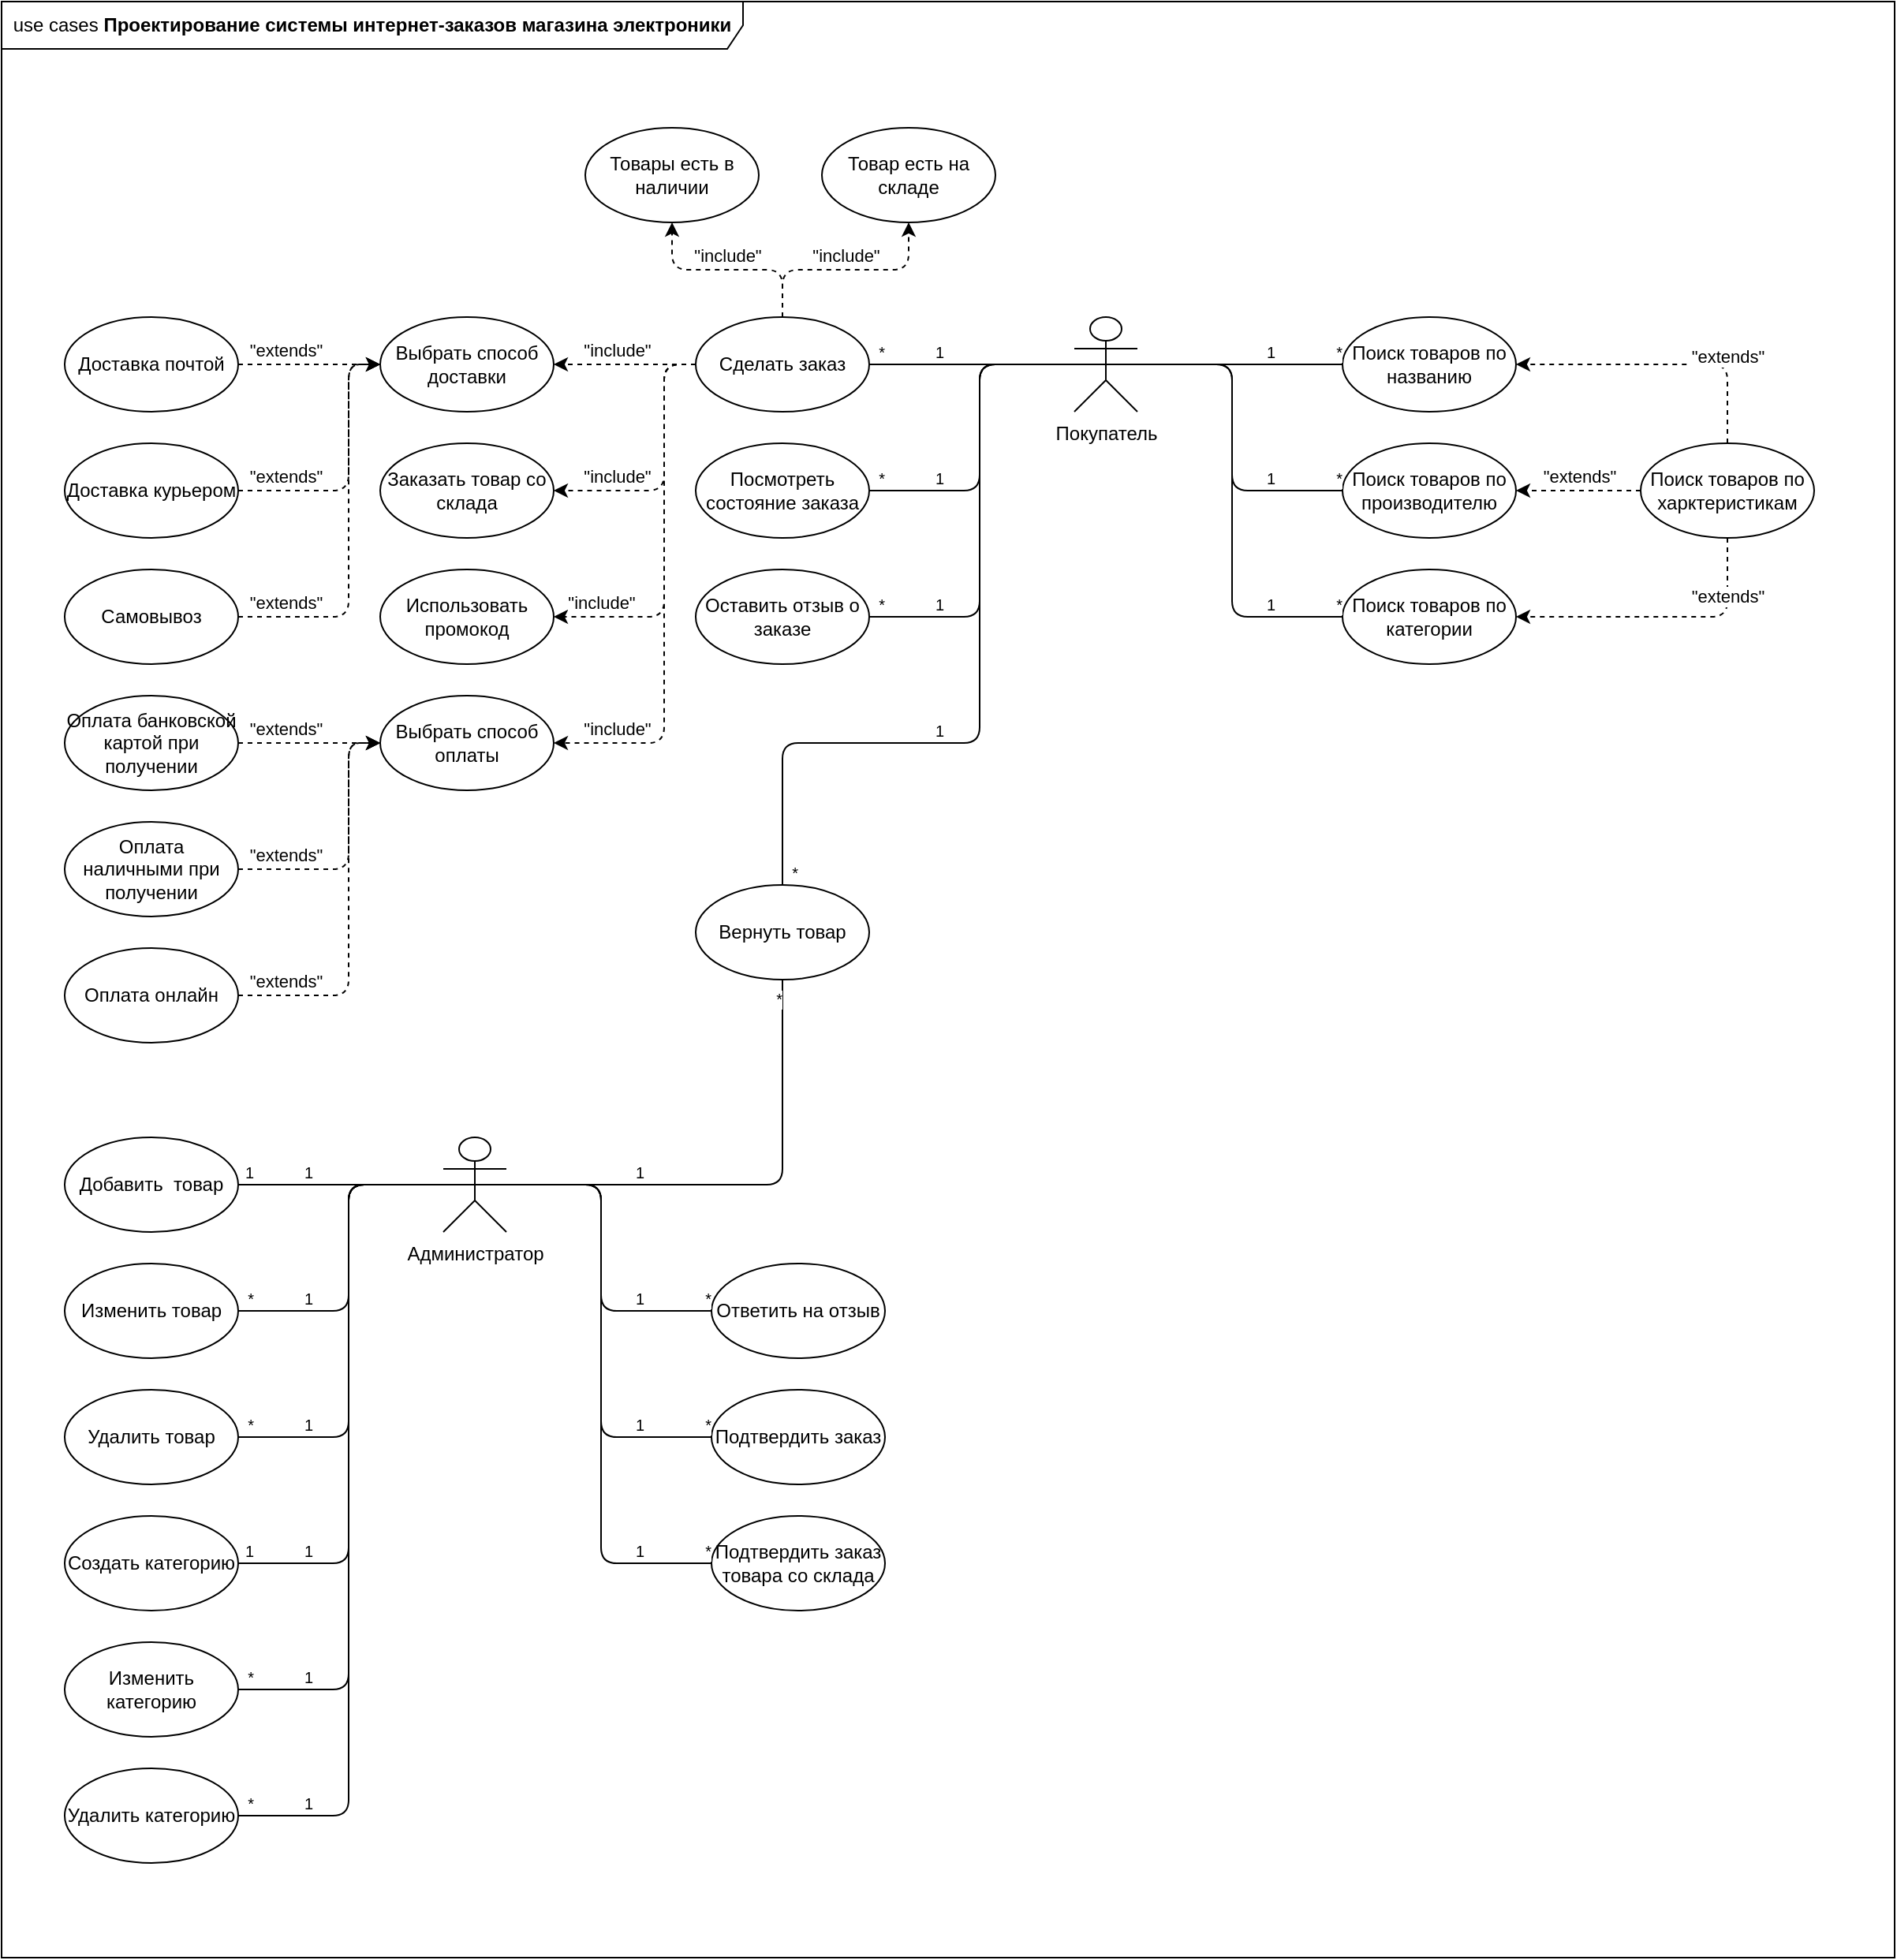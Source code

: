 <mxfile version="12.9.11" type="github">
  <diagram id="y7Y5LSELg2NZ22rHmxrC" name="Page-1">
    <mxGraphModel dx="782" dy="722" grid="1" gridSize="10" guides="1" tooltips="1" connect="1" arrows="1" fold="1" page="1" pageScale="1" pageWidth="850" pageHeight="1100" math="0" shadow="0">
      <root>
        <mxCell id="0" />
        <mxCell id="1" parent="0" />
        <mxCell id="RdjZfKGLbrOmODSjrDLa-1" value="use cases &lt;b&gt;Проектирование системы интернет-заказов магазина электроники&lt;/b&gt;" style="shape=umlFrame;whiteSpace=wrap;html=1;width=470;height=30;" parent="1" vertex="1">
          <mxGeometry x="40" y="40" width="1200" height="1240" as="geometry" />
        </mxCell>
        <mxCell id="RdjZfKGLbrOmODSjrDLa-5" value="Покупатель" style="shape=umlActor;verticalLabelPosition=bottom;labelBackgroundColor=#ffffff;verticalAlign=top;html=1;" parent="1" vertex="1">
          <mxGeometry x="720" y="240" width="40" height="60" as="geometry" />
        </mxCell>
        <mxCell id="RdjZfKGLbrOmODSjrDLa-66" value="&quot;include&quot;" style="edgeStyle=orthogonalEdgeStyle;rounded=1;orthogonalLoop=1;jettySize=auto;html=1;align=center;verticalAlign=bottom;dashed=1;" parent="1" source="RdjZfKGLbrOmODSjrDLa-8" target="RdjZfKGLbrOmODSjrDLa-65" edge="1">
          <mxGeometry x="0.529" relative="1" as="geometry">
            <Array as="points">
              <mxPoint x="460" y="270" />
              <mxPoint x="460" y="350" />
            </Array>
            <mxPoint as="offset" />
          </mxGeometry>
        </mxCell>
        <mxCell id="RdjZfKGLbrOmODSjrDLa-223" value="&quot;include&quot;" style="edgeStyle=orthogonalEdgeStyle;rounded=1;orthogonalLoop=1;jettySize=auto;html=1;align=center;verticalAlign=bottom;dashed=1;endArrow=classic;endFill=1;" parent="1" source="RdjZfKGLbrOmODSjrDLa-8" target="RdjZfKGLbrOmODSjrDLa-222" edge="1">
          <mxGeometry relative="1" as="geometry" />
        </mxCell>
        <mxCell id="RdjZfKGLbrOmODSjrDLa-226" value="&quot;include&quot;" style="edgeStyle=orthogonalEdgeStyle;rounded=1;orthogonalLoop=1;jettySize=auto;html=1;exitX=0.5;exitY=0;exitDx=0;exitDy=0;entryX=0.5;entryY=1;entryDx=0;entryDy=0;align=center;verticalAlign=bottom;dashed=1;endArrow=classic;endFill=1;" parent="1" source="RdjZfKGLbrOmODSjrDLa-8" target="RdjZfKGLbrOmODSjrDLa-225" edge="1">
          <mxGeometry relative="1" as="geometry" />
        </mxCell>
        <mxCell id="RdjZfKGLbrOmODSjrDLa-8" value="Сделать заказ" style="ellipse;whiteSpace=wrap;html=1;fontFamily=Helvetica;fontSize=12;fontColor=#000000;align=center;strokeColor=#000000;fillColor=#ffffff;" parent="1" vertex="1">
          <mxGeometry x="480" y="240" width="110" height="60" as="geometry" />
        </mxCell>
        <mxCell id="RdjZfKGLbrOmODSjrDLa-225" value="Товар есть на складе" style="ellipse;whiteSpace=wrap;html=1;fontFamily=Helvetica;fontSize=12;fontColor=#000000;align=center;strokeColor=#000000;fillColor=#ffffff;" parent="1" vertex="1">
          <mxGeometry x="560" y="120" width="110" height="60" as="geometry" />
        </mxCell>
        <mxCell id="RdjZfKGLbrOmODSjrDLa-222" value="Товары есть в наличии" style="ellipse;whiteSpace=wrap;html=1;fontFamily=Helvetica;fontSize=12;fontColor=#000000;align=center;strokeColor=#000000;fillColor=#ffffff;" parent="1" vertex="1">
          <mxGeometry x="410" y="120" width="110" height="60" as="geometry" />
        </mxCell>
        <mxCell id="RdjZfKGLbrOmODSjrDLa-65" value="Заказать товар со склада" style="ellipse;whiteSpace=wrap;html=1;fontFamily=Helvetica;fontSize=12;fontColor=#000000;align=center;strokeColor=#000000;fillColor=#ffffff;" parent="1" vertex="1">
          <mxGeometry x="280" y="320" width="110" height="60" as="geometry" />
        </mxCell>
        <mxCell id="RdjZfKGLbrOmODSjrDLa-24" value="" style="endArrow=none;html=1;edgeStyle=orthogonalEdgeStyle;align=right;exitX=0.5;exitY=0.5;exitDx=0;exitDy=0;exitPerimeter=0;entryX=1;entryY=0.5;entryDx=0;entryDy=0;" parent="1" source="RdjZfKGLbrOmODSjrDLa-5" target="RdjZfKGLbrOmODSjrDLa-8" edge="1">
          <mxGeometry relative="1" as="geometry">
            <mxPoint x="580" y="310" as="sourcePoint" />
            <mxPoint x="590" y="274" as="targetPoint" />
          </mxGeometry>
        </mxCell>
        <mxCell id="RdjZfKGLbrOmODSjrDLa-25" value="1" style="resizable=0;html=1;align=left;verticalAlign=bottom;labelBackgroundColor=#ffffff;fontSize=10;" parent="RdjZfKGLbrOmODSjrDLa-24" connectable="0" vertex="1">
          <mxGeometry x="-1" relative="1" as="geometry">
            <mxPoint x="-110" as="offset" />
          </mxGeometry>
        </mxCell>
        <mxCell id="RdjZfKGLbrOmODSjrDLa-26" value="*" style="resizable=0;html=1;align=right;verticalAlign=bottom;labelBackgroundColor=#ffffff;fontSize=10;" parent="RdjZfKGLbrOmODSjrDLa-24" connectable="0" vertex="1">
          <mxGeometry x="1" relative="1" as="geometry">
            <mxPoint x="10.14" as="offset" />
          </mxGeometry>
        </mxCell>
        <mxCell id="RdjZfKGLbrOmODSjrDLa-27" value="Посмотреть состояние заказа " style="ellipse;whiteSpace=wrap;html=1;fontFamily=Helvetica;fontSize=12;fontColor=#000000;align=center;strokeColor=#000000;fillColor=#ffffff;" parent="1" vertex="1">
          <mxGeometry x="480" y="320" width="110" height="60" as="geometry" />
        </mxCell>
        <mxCell id="RdjZfKGLbrOmODSjrDLa-28" value="" style="endArrow=none;html=1;edgeStyle=orthogonalEdgeStyle;align=right;entryX=1;entryY=0.5;entryDx=0;entryDy=0;exitX=0.5;exitY=0.5;exitDx=0;exitDy=0;exitPerimeter=0;" parent="1" source="RdjZfKGLbrOmODSjrDLa-5" target="RdjZfKGLbrOmODSjrDLa-27" edge="1">
          <mxGeometry relative="1" as="geometry">
            <mxPoint x="505" y="350" as="sourcePoint" />
            <mxPoint x="600" y="354" as="targetPoint" />
            <Array as="points">
              <mxPoint x="660" y="270" />
              <mxPoint x="660" y="350" />
            </Array>
          </mxGeometry>
        </mxCell>
        <mxCell id="RdjZfKGLbrOmODSjrDLa-29" value="1" style="resizable=0;html=1;align=left;verticalAlign=bottom;labelBackgroundColor=#ffffff;fontSize=10;" parent="RdjZfKGLbrOmODSjrDLa-28" connectable="0" vertex="1">
          <mxGeometry x="-1" relative="1" as="geometry">
            <mxPoint x="-110" y="80" as="offset" />
          </mxGeometry>
        </mxCell>
        <mxCell id="RdjZfKGLbrOmODSjrDLa-30" value="*" style="resizable=0;html=1;align=right;verticalAlign=bottom;labelBackgroundColor=#ffffff;fontSize=10;" parent="RdjZfKGLbrOmODSjrDLa-28" connectable="0" vertex="1">
          <mxGeometry x="1" relative="1" as="geometry">
            <mxPoint x="10.14" as="offset" />
          </mxGeometry>
        </mxCell>
        <mxCell id="RdjZfKGLbrOmODSjrDLa-33" value="Оставить отзыв о заказе" style="ellipse;whiteSpace=wrap;html=1;fontFamily=Helvetica;fontSize=12;fontColor=#000000;align=center;strokeColor=#000000;fillColor=#ffffff;" parent="1" vertex="1">
          <mxGeometry x="480" y="400" width="110" height="60" as="geometry" />
        </mxCell>
        <mxCell id="RdjZfKGLbrOmODSjrDLa-34" value="" style="endArrow=none;html=1;edgeStyle=orthogonalEdgeStyle;align=right;exitX=0.5;exitY=0.5;exitDx=0;exitDy=0;exitPerimeter=0;entryX=1;entryY=0.5;entryDx=0;entryDy=0;" parent="1" source="RdjZfKGLbrOmODSjrDLa-5" target="RdjZfKGLbrOmODSjrDLa-33" edge="1">
          <mxGeometry relative="1" as="geometry">
            <mxPoint x="495" y="350" as="sourcePoint" />
            <mxPoint x="610" y="450" as="targetPoint" />
            <Array as="points">
              <mxPoint x="660" y="270" />
              <mxPoint x="660" y="430" />
            </Array>
          </mxGeometry>
        </mxCell>
        <mxCell id="RdjZfKGLbrOmODSjrDLa-35" value="1" style="resizable=0;html=1;align=left;verticalAlign=bottom;labelBackgroundColor=#ffffff;fontSize=10;" parent="RdjZfKGLbrOmODSjrDLa-34" connectable="0" vertex="1">
          <mxGeometry x="-1" relative="1" as="geometry">
            <mxPoint x="-110" y="160" as="offset" />
          </mxGeometry>
        </mxCell>
        <mxCell id="RdjZfKGLbrOmODSjrDLa-36" value="*" style="resizable=0;html=1;align=right;verticalAlign=bottom;labelBackgroundColor=#ffffff;fontSize=10;" parent="RdjZfKGLbrOmODSjrDLa-34" connectable="0" vertex="1">
          <mxGeometry x="1" relative="1" as="geometry">
            <mxPoint x="10.14" as="offset" />
          </mxGeometry>
        </mxCell>
        <mxCell id="RdjZfKGLbrOmODSjrDLa-101" value="&quot;extends&quot;" style="rounded=1;orthogonalLoop=1;jettySize=auto;html=1;exitX=0.5;exitY=0;exitDx=0;exitDy=0;align=center;verticalAlign=bottom;edgeStyle=orthogonalEdgeStyle;entryX=1;entryY=0.5;entryDx=0;entryDy=0;dashed=1;" parent="1" source="RdjZfKGLbrOmODSjrDLa-99" target="RdjZfKGLbrOmODSjrDLa-37" edge="1">
          <mxGeometry x="-0.5" relative="1" as="geometry">
            <mxPoint as="offset" />
            <mxPoint x="1080" y="350" as="sourcePoint" />
          </mxGeometry>
        </mxCell>
        <mxCell id="RdjZfKGLbrOmODSjrDLa-37" value="Поиск товаров по названию" style="ellipse;whiteSpace=wrap;html=1;fontFamily=Helvetica;fontSize=12;fontColor=#000000;align=center;strokeColor=#000000;fillColor=#ffffff;" parent="1" vertex="1">
          <mxGeometry x="890" y="240" width="110" height="60" as="geometry" />
        </mxCell>
        <mxCell id="RdjZfKGLbrOmODSjrDLa-38" value="" style="endArrow=none;html=1;edgeStyle=orthogonalEdgeStyle;align=right;exitX=0.5;exitY=0.5;exitDx=0;exitDy=0;exitPerimeter=0;entryX=0;entryY=0.5;entryDx=0;entryDy=0;" parent="1" source="RdjZfKGLbrOmODSjrDLa-5" target="RdjZfKGLbrOmODSjrDLa-37" edge="1">
          <mxGeometry relative="1" as="geometry">
            <mxPoint x="1105" y="270" as="sourcePoint" />
            <mxPoint x="970" y="354" as="targetPoint" />
            <Array as="points">
              <mxPoint x="870" y="270" />
              <mxPoint x="870" y="270" />
            </Array>
          </mxGeometry>
        </mxCell>
        <mxCell id="RdjZfKGLbrOmODSjrDLa-39" value="1" style="resizable=0;html=1;align=left;verticalAlign=bottom;labelBackgroundColor=#ffffff;fontSize=10;" parent="RdjZfKGLbrOmODSjrDLa-38" connectable="0" vertex="1">
          <mxGeometry x="-1" relative="1" as="geometry">
            <mxPoint x="100" as="offset" />
          </mxGeometry>
        </mxCell>
        <mxCell id="RdjZfKGLbrOmODSjrDLa-40" value="*" style="resizable=0;html=1;align=right;verticalAlign=bottom;labelBackgroundColor=#ffffff;fontSize=10;" parent="RdjZfKGLbrOmODSjrDLa-38" connectable="0" vertex="1">
          <mxGeometry x="1" relative="1" as="geometry">
            <mxPoint as="offset" />
          </mxGeometry>
        </mxCell>
        <mxCell id="RdjZfKGLbrOmODSjrDLa-100" value="&quot;extends&quot;" style="rounded=1;orthogonalLoop=1;jettySize=auto;html=1;exitX=0;exitY=0.5;exitDx=0;exitDy=0;entryX=1;entryY=0.5;entryDx=0;entryDy=0;align=center;verticalAlign=bottom;edgeStyle=orthogonalEdgeStyle;dashed=1;" parent="1" source="RdjZfKGLbrOmODSjrDLa-99" target="RdjZfKGLbrOmODSjrDLa-46" edge="1">
          <mxGeometry relative="1" as="geometry" />
        </mxCell>
        <mxCell id="RdjZfKGLbrOmODSjrDLa-46" value="Поиск товаров по производителю" style="ellipse;whiteSpace=wrap;html=1;fontFamily=Helvetica;fontSize=12;fontColor=#000000;align=center;strokeColor=#000000;fillColor=#ffffff;" parent="1" vertex="1">
          <mxGeometry x="890" y="320" width="110" height="60" as="geometry" />
        </mxCell>
        <mxCell id="RdjZfKGLbrOmODSjrDLa-47" value="" style="endArrow=none;html=1;edgeStyle=orthogonalEdgeStyle;align=right;exitX=0.5;exitY=0.5;exitDx=0;exitDy=0;exitPerimeter=0;entryX=0;entryY=0.5;entryDx=0;entryDy=0;" parent="1" source="RdjZfKGLbrOmODSjrDLa-5" target="RdjZfKGLbrOmODSjrDLa-46" edge="1">
          <mxGeometry relative="1" as="geometry">
            <mxPoint x="740" y="350" as="sourcePoint" />
            <mxPoint x="970" y="434" as="targetPoint" />
            <Array as="points">
              <mxPoint x="820" y="270" />
              <mxPoint x="820" y="350" />
            </Array>
          </mxGeometry>
        </mxCell>
        <mxCell id="RdjZfKGLbrOmODSjrDLa-48" value="1" style="resizable=0;html=1;align=left;verticalAlign=bottom;labelBackgroundColor=#ffffff;fontSize=10;" parent="RdjZfKGLbrOmODSjrDLa-47" connectable="0" vertex="1">
          <mxGeometry x="-1" relative="1" as="geometry">
            <mxPoint x="100" y="80" as="offset" />
          </mxGeometry>
        </mxCell>
        <mxCell id="RdjZfKGLbrOmODSjrDLa-49" value="*" style="resizable=0;html=1;align=right;verticalAlign=bottom;labelBackgroundColor=#ffffff;fontSize=10;" parent="RdjZfKGLbrOmODSjrDLa-47" connectable="0" vertex="1">
          <mxGeometry x="1" relative="1" as="geometry">
            <mxPoint as="offset" />
          </mxGeometry>
        </mxCell>
        <mxCell id="RdjZfKGLbrOmODSjrDLa-102" value="&quot;extends&quot;" style="rounded=1;orthogonalLoop=1;jettySize=auto;html=1;exitX=0.5;exitY=1;exitDx=0;exitDy=0;entryX=1;entryY=0.5;entryDx=0;entryDy=0;align=center;verticalAlign=bottom;edgeStyle=orthogonalEdgeStyle;dashed=1;" parent="1" source="RdjZfKGLbrOmODSjrDLa-99" target="RdjZfKGLbrOmODSjrDLa-61" edge="1">
          <mxGeometry x="-0.5" relative="1" as="geometry">
            <Array as="points">
              <mxPoint x="1134" y="430" />
            </Array>
            <mxPoint as="offset" />
          </mxGeometry>
        </mxCell>
        <mxCell id="RdjZfKGLbrOmODSjrDLa-61" value="Поиск товаров по категории" style="ellipse;whiteSpace=wrap;html=1;fontFamily=Helvetica;fontSize=12;fontColor=#000000;align=center;strokeColor=#000000;fillColor=#ffffff;" parent="1" vertex="1">
          <mxGeometry x="890" y="400" width="110" height="60" as="geometry" />
        </mxCell>
        <mxCell id="RdjZfKGLbrOmODSjrDLa-62" value="" style="endArrow=none;html=1;edgeStyle=orthogonalEdgeStyle;align=right;exitX=0.5;exitY=0.5;exitDx=0;exitDy=0;exitPerimeter=0;entryX=0;entryY=0.5;entryDx=0;entryDy=0;" parent="1" source="RdjZfKGLbrOmODSjrDLa-5" target="RdjZfKGLbrOmODSjrDLa-61" edge="1">
          <mxGeometry relative="1" as="geometry">
            <mxPoint x="740" y="350" as="sourcePoint" />
            <mxPoint x="970" y="594" as="targetPoint" />
            <Array as="points">
              <mxPoint x="820" y="270" />
              <mxPoint x="820" y="430" />
            </Array>
          </mxGeometry>
        </mxCell>
        <mxCell id="RdjZfKGLbrOmODSjrDLa-63" value="1" style="resizable=0;html=1;align=left;verticalAlign=bottom;labelBackgroundColor=#ffffff;fontSize=10;" parent="RdjZfKGLbrOmODSjrDLa-62" connectable="0" vertex="1">
          <mxGeometry x="-1" relative="1" as="geometry">
            <mxPoint x="100" y="160" as="offset" />
          </mxGeometry>
        </mxCell>
        <mxCell id="RdjZfKGLbrOmODSjrDLa-64" value="*" style="resizable=0;html=1;align=right;verticalAlign=bottom;labelBackgroundColor=#ffffff;fontSize=10;" parent="RdjZfKGLbrOmODSjrDLa-62" connectable="0" vertex="1">
          <mxGeometry x="1" relative="1" as="geometry">
            <mxPoint as="offset" />
          </mxGeometry>
        </mxCell>
        <mxCell id="RdjZfKGLbrOmODSjrDLa-68" value="&quot;include&quot;" style="edgeStyle=orthogonalEdgeStyle;rounded=1;orthogonalLoop=1;jettySize=auto;html=1;align=center;verticalAlign=bottom;exitX=0;exitY=0.5;exitDx=0;exitDy=0;dashed=1;" parent="1" source="RdjZfKGLbrOmODSjrDLa-8" target="RdjZfKGLbrOmODSjrDLa-69" edge="1">
          <mxGeometry x="0.111" relative="1" as="geometry">
            <mxPoint x="470" y="350" as="sourcePoint" />
            <Array as="points">
              <mxPoint x="430" y="270" />
              <mxPoint x="430" y="270" />
            </Array>
            <mxPoint as="offset" />
          </mxGeometry>
        </mxCell>
        <mxCell id="RdjZfKGLbrOmODSjrDLa-74" value="&quot;extends&quot;" style="edgeStyle=orthogonalEdgeStyle;rounded=1;orthogonalLoop=1;jettySize=auto;html=1;align=center;entryX=0;entryY=0.5;entryDx=0;entryDy=0;verticalAlign=bottom;exitX=1;exitY=0.5;exitDx=0;exitDy=0;dashed=1;" parent="1" source="RdjZfKGLbrOmODSjrDLa-73" target="RdjZfKGLbrOmODSjrDLa-69" edge="1">
          <mxGeometry x="0.333" y="-30" relative="1" as="geometry">
            <Array as="points">
              <mxPoint x="220" y="270" />
              <mxPoint x="220" y="270" />
            </Array>
            <mxPoint x="-30" y="-30" as="offset" />
          </mxGeometry>
        </mxCell>
        <mxCell id="RdjZfKGLbrOmODSjrDLa-69" value="Выбрать способ доставки" style="ellipse;whiteSpace=wrap;html=1;fontFamily=Helvetica;fontSize=12;fontColor=#000000;align=center;strokeColor=#000000;fillColor=#ffffff;" parent="1" vertex="1">
          <mxGeometry x="280" y="240" width="110" height="60" as="geometry" />
        </mxCell>
        <mxCell id="RdjZfKGLbrOmODSjrDLa-73" value="Доставка почтой" style="ellipse;whiteSpace=wrap;html=1;fontFamily=Helvetica;fontSize=12;fontColor=#000000;align=center;strokeColor=#000000;fillColor=#ffffff;" parent="1" vertex="1">
          <mxGeometry x="80" y="240" width="110" height="60" as="geometry" />
        </mxCell>
        <mxCell id="RdjZfKGLbrOmODSjrDLa-75" value="&quot;extends&quot;" style="edgeStyle=orthogonalEdgeStyle;rounded=1;orthogonalLoop=1;jettySize=auto;html=1;align=center;entryX=0;entryY=0.5;entryDx=0;entryDy=0;verticalAlign=bottom;exitX=1;exitY=0.5;exitDx=0;exitDy=0;dashed=1;" parent="1" source="RdjZfKGLbrOmODSjrDLa-76" target="RdjZfKGLbrOmODSjrDLa-69" edge="1">
          <mxGeometry x="-0.647" relative="1" as="geometry">
            <Array as="points">
              <mxPoint x="260" y="350" />
              <mxPoint x="260" y="270" />
            </Array>
            <mxPoint as="offset" />
            <mxPoint x="280" y="430" as="targetPoint" />
          </mxGeometry>
        </mxCell>
        <mxCell id="RdjZfKGLbrOmODSjrDLa-76" value="Доставка курьером" style="ellipse;whiteSpace=wrap;html=1;fontFamily=Helvetica;fontSize=12;fontColor=#000000;align=center;strokeColor=#000000;fillColor=#ffffff;" parent="1" vertex="1">
          <mxGeometry x="80" y="320" width="110" height="60" as="geometry" />
        </mxCell>
        <mxCell id="RdjZfKGLbrOmODSjrDLa-78" value="&quot;extends&quot;" style="edgeStyle=orthogonalEdgeStyle;rounded=1;orthogonalLoop=1;jettySize=auto;html=1;align=center;entryX=0;entryY=0.5;entryDx=0;entryDy=0;verticalAlign=bottom;exitX=1;exitY=0.5;exitDx=0;exitDy=0;dashed=1;" parent="1" source="RdjZfKGLbrOmODSjrDLa-79" target="RdjZfKGLbrOmODSjrDLa-69" edge="1">
          <mxGeometry x="-0.76" relative="1" as="geometry">
            <Array as="points">
              <mxPoint x="260" y="430" />
              <mxPoint x="260" y="270" />
            </Array>
            <mxPoint as="offset" />
            <mxPoint x="280" y="430" as="targetPoint" />
          </mxGeometry>
        </mxCell>
        <mxCell id="RdjZfKGLbrOmODSjrDLa-79" value="Самовывоз" style="ellipse;whiteSpace=wrap;html=1;fontFamily=Helvetica;fontSize=12;fontColor=#000000;align=center;strokeColor=#000000;fillColor=#ffffff;" parent="1" vertex="1">
          <mxGeometry x="80" y="400" width="110" height="60" as="geometry" />
        </mxCell>
        <mxCell id="RdjZfKGLbrOmODSjrDLa-81" value="&quot;include&quot;" style="edgeStyle=orthogonalEdgeStyle;rounded=1;orthogonalLoop=1;jettySize=auto;html=1;align=center;verticalAlign=bottom;exitX=0;exitY=0.5;exitDx=0;exitDy=0;dashed=1;" parent="1" source="RdjZfKGLbrOmODSjrDLa-8" target="RdjZfKGLbrOmODSjrDLa-82" edge="1">
          <mxGeometry x="0.758" relative="1" as="geometry">
            <mxPoint x="480" y="350" as="sourcePoint" />
            <Array as="points">
              <mxPoint x="460" y="270" />
              <mxPoint x="460" y="510" />
            </Array>
            <mxPoint as="offset" />
          </mxGeometry>
        </mxCell>
        <mxCell id="RdjZfKGLbrOmODSjrDLa-82" value="Выбрать способ оплаты" style="ellipse;whiteSpace=wrap;html=1;fontFamily=Helvetica;fontSize=12;fontColor=#000000;align=center;strokeColor=#000000;fillColor=#ffffff;" parent="1" vertex="1">
          <mxGeometry x="280" y="480" width="110" height="60" as="geometry" />
        </mxCell>
        <mxCell id="RdjZfKGLbrOmODSjrDLa-84" value="&quot;extends&quot;" style="edgeStyle=orthogonalEdgeStyle;rounded=1;orthogonalLoop=1;jettySize=auto;html=1;align=center;entryX=0;entryY=0.5;entryDx=0;entryDy=0;verticalAlign=bottom;exitX=1;exitY=0.5;exitDx=0;exitDy=0;dashed=1;" parent="1" source="RdjZfKGLbrOmODSjrDLa-85" target="RdjZfKGLbrOmODSjrDLa-82" edge="1">
          <mxGeometry x="-0.333" relative="1" as="geometry">
            <Array as="points" />
            <mxPoint as="offset" />
            <mxPoint x="270" y="520" as="targetPoint" />
          </mxGeometry>
        </mxCell>
        <mxCell id="RdjZfKGLbrOmODSjrDLa-85" value="Оплата банковской картой при получении" style="ellipse;whiteSpace=wrap;html=1;fontFamily=Helvetica;fontSize=12;fontColor=#000000;align=center;strokeColor=#000000;fillColor=#ffffff;" parent="1" vertex="1">
          <mxGeometry x="80" y="480" width="110" height="60" as="geometry" />
        </mxCell>
        <mxCell id="RdjZfKGLbrOmODSjrDLa-86" value="&quot;extends&quot;" style="edgeStyle=orthogonalEdgeStyle;rounded=1;orthogonalLoop=1;jettySize=auto;html=1;align=center;entryX=0;entryY=0.5;entryDx=0;entryDy=0;verticalAlign=bottom;exitX=1;exitY=0.5;exitDx=0;exitDy=0;dashed=1;" parent="1" source="RdjZfKGLbrOmODSjrDLa-87" target="RdjZfKGLbrOmODSjrDLa-82" edge="1">
          <mxGeometry x="-0.76" relative="1" as="geometry">
            <Array as="points">
              <mxPoint x="260" y="670" />
              <mxPoint x="260" y="510" />
            </Array>
            <mxPoint as="offset" />
            <mxPoint x="280" y="590" as="targetPoint" />
          </mxGeometry>
        </mxCell>
        <mxCell id="RdjZfKGLbrOmODSjrDLa-87" value="Оплата онлайн" style="ellipse;whiteSpace=wrap;html=1;fontFamily=Helvetica;fontSize=12;fontColor=#000000;align=center;strokeColor=#000000;fillColor=#ffffff;" parent="1" vertex="1">
          <mxGeometry x="80" y="640" width="110" height="60" as="geometry" />
        </mxCell>
        <mxCell id="RdjZfKGLbrOmODSjrDLa-90" value="&quot;include&quot;" style="edgeStyle=orthogonalEdgeStyle;rounded=1;orthogonalLoop=1;jettySize=auto;html=1;align=center;verticalAlign=bottom;exitX=0;exitY=0.5;exitDx=0;exitDy=0;dashed=1;" parent="1" source="RdjZfKGLbrOmODSjrDLa-8" target="RdjZfKGLbrOmODSjrDLa-91" edge="1">
          <mxGeometry x="0.76" relative="1" as="geometry">
            <mxPoint x="480" y="350" as="sourcePoint" />
            <Array as="points">
              <mxPoint x="460" y="270" />
              <mxPoint x="460" y="430" />
            </Array>
            <mxPoint as="offset" />
          </mxGeometry>
        </mxCell>
        <mxCell id="RdjZfKGLbrOmODSjrDLa-91" value="Использовать промокод" style="ellipse;whiteSpace=wrap;html=1;fontFamily=Helvetica;fontSize=12;fontColor=#000000;align=center;strokeColor=#000000;fillColor=#ffffff;" parent="1" vertex="1">
          <mxGeometry x="280" y="400" width="110" height="60" as="geometry" />
        </mxCell>
        <mxCell id="RdjZfKGLbrOmODSjrDLa-92" value="&quot;extends&quot;" style="edgeStyle=orthogonalEdgeStyle;rounded=1;orthogonalLoop=1;jettySize=auto;html=1;align=center;entryX=0;entryY=0.5;entryDx=0;entryDy=0;verticalAlign=bottom;exitX=1;exitY=0.5;exitDx=0;exitDy=0;dashed=1;" parent="1" source="RdjZfKGLbrOmODSjrDLa-93" target="RdjZfKGLbrOmODSjrDLa-82" edge="1">
          <mxGeometry x="-0.647" relative="1" as="geometry">
            <Array as="points">
              <mxPoint x="260" y="590" />
              <mxPoint x="260" y="510" />
            </Array>
            <mxPoint as="offset" />
            <mxPoint x="280" y="430" as="targetPoint" />
          </mxGeometry>
        </mxCell>
        <mxCell id="RdjZfKGLbrOmODSjrDLa-93" value="Оплата наличными при получении" style="ellipse;whiteSpace=wrap;html=1;fontFamily=Helvetica;fontSize=12;fontColor=#000000;align=center;strokeColor=#000000;fillColor=#ffffff;" parent="1" vertex="1">
          <mxGeometry x="80" y="560" width="110" height="60" as="geometry" />
        </mxCell>
        <mxCell id="RdjZfKGLbrOmODSjrDLa-94" value="Вернуть товар" style="ellipse;whiteSpace=wrap;html=1;fontFamily=Helvetica;fontSize=12;fontColor=#000000;align=center;strokeColor=#000000;fillColor=#ffffff;" parent="1" vertex="1">
          <mxGeometry x="480" y="600" width="110" height="60" as="geometry" />
        </mxCell>
        <mxCell id="RdjZfKGLbrOmODSjrDLa-95" value="" style="endArrow=none;html=1;edgeStyle=orthogonalEdgeStyle;align=right;exitX=0.5;exitY=0.5;exitDx=0;exitDy=0;exitPerimeter=0;entryX=0.5;entryY=0;entryDx=0;entryDy=0;" parent="1" source="RdjZfKGLbrOmODSjrDLa-5" target="RdjZfKGLbrOmODSjrDLa-94" edge="1">
          <mxGeometry relative="1" as="geometry">
            <mxPoint x="740" y="350" as="sourcePoint" />
            <mxPoint x="610" y="530" as="targetPoint" />
            <Array as="points">
              <mxPoint x="660" y="270" />
              <mxPoint x="660" y="510" />
              <mxPoint x="535" y="510" />
            </Array>
          </mxGeometry>
        </mxCell>
        <mxCell id="RdjZfKGLbrOmODSjrDLa-96" value="1" style="resizable=0;html=1;align=left;verticalAlign=bottom;labelBackgroundColor=#ffffff;fontSize=10;" parent="RdjZfKGLbrOmODSjrDLa-95" connectable="0" vertex="1">
          <mxGeometry x="-1" relative="1" as="geometry">
            <mxPoint x="-110" y="240" as="offset" />
          </mxGeometry>
        </mxCell>
        <mxCell id="RdjZfKGLbrOmODSjrDLa-97" value="*" style="resizable=0;html=1;align=right;verticalAlign=bottom;labelBackgroundColor=#ffffff;fontSize=10;" parent="RdjZfKGLbrOmODSjrDLa-95" connectable="0" vertex="1">
          <mxGeometry x="1" relative="1" as="geometry">
            <mxPoint x="10.14" as="offset" />
          </mxGeometry>
        </mxCell>
        <mxCell id="RdjZfKGLbrOmODSjrDLa-99" value="&lt;div&gt;Поиск товаров по харктеристикам&lt;/div&gt;" style="ellipse;whiteSpace=wrap;html=1;fontFamily=Helvetica;fontSize=12;fontColor=#000000;align=center;strokeColor=#000000;fillColor=#ffffff;" parent="1" vertex="1">
          <mxGeometry x="1079" y="320" width="110" height="60" as="geometry" />
        </mxCell>
        <mxCell id="RdjZfKGLbrOmODSjrDLa-156" value="Администратор" style="shape=umlActor;verticalLabelPosition=bottom;labelBackgroundColor=#ffffff;verticalAlign=top;html=1;" parent="1" vertex="1">
          <mxGeometry x="320" y="760" width="40" height="60" as="geometry" />
        </mxCell>
        <mxCell id="RdjZfKGLbrOmODSjrDLa-158" value="Добавить&amp;nbsp; товар" style="ellipse;whiteSpace=wrap;html=1;fontFamily=Helvetica;fontSize=12;fontColor=#000000;align=center;strokeColor=#000000;fillColor=#ffffff;" parent="1" vertex="1">
          <mxGeometry x="80" y="760" width="110" height="60" as="geometry" />
        </mxCell>
        <mxCell id="RdjZfKGLbrOmODSjrDLa-160" value="" style="endArrow=none;html=1;edgeStyle=orthogonalEdgeStyle;align=right;exitX=0.5;exitY=0.5;exitDx=0;exitDy=0;exitPerimeter=0;entryX=1;entryY=0.5;entryDx=0;entryDy=0;" parent="1" source="RdjZfKGLbrOmODSjrDLa-156" target="RdjZfKGLbrOmODSjrDLa-158" edge="1">
          <mxGeometry relative="1" as="geometry">
            <mxPoint x="180" y="830" as="sourcePoint" />
            <mxPoint x="190" y="794" as="targetPoint" />
          </mxGeometry>
        </mxCell>
        <mxCell id="RdjZfKGLbrOmODSjrDLa-161" value="1" style="resizable=0;html=1;align=left;verticalAlign=bottom;labelBackgroundColor=#ffffff;fontSize=10;" parent="RdjZfKGLbrOmODSjrDLa-160" connectable="0" vertex="1">
          <mxGeometry x="-1" relative="1" as="geometry">
            <mxPoint x="-110" as="offset" />
          </mxGeometry>
        </mxCell>
        <mxCell id="RdjZfKGLbrOmODSjrDLa-162" value="1" style="resizable=0;html=1;align=right;verticalAlign=bottom;labelBackgroundColor=#ffffff;fontSize=10;" parent="RdjZfKGLbrOmODSjrDLa-160" connectable="0" vertex="1">
          <mxGeometry x="1" relative="1" as="geometry">
            <mxPoint x="10.14" as="offset" />
          </mxGeometry>
        </mxCell>
        <mxCell id="RdjZfKGLbrOmODSjrDLa-163" value="Изменить товар" style="ellipse;whiteSpace=wrap;html=1;fontFamily=Helvetica;fontSize=12;fontColor=#000000;align=center;strokeColor=#000000;fillColor=#ffffff;" parent="1" vertex="1">
          <mxGeometry x="80" y="840" width="110" height="60" as="geometry" />
        </mxCell>
        <mxCell id="RdjZfKGLbrOmODSjrDLa-164" value="" style="endArrow=none;html=1;edgeStyle=orthogonalEdgeStyle;align=right;entryX=1;entryY=0.5;entryDx=0;entryDy=0;exitX=0.5;exitY=0.5;exitDx=0;exitDy=0;exitPerimeter=0;" parent="1" source="RdjZfKGLbrOmODSjrDLa-156" target="RdjZfKGLbrOmODSjrDLa-163" edge="1">
          <mxGeometry relative="1" as="geometry">
            <mxPoint x="105" y="870" as="sourcePoint" />
            <mxPoint x="200" y="874" as="targetPoint" />
            <Array as="points">
              <mxPoint x="260" y="790" />
              <mxPoint x="260" y="870" />
            </Array>
          </mxGeometry>
        </mxCell>
        <mxCell id="RdjZfKGLbrOmODSjrDLa-165" value="1" style="resizable=0;html=1;align=left;verticalAlign=bottom;labelBackgroundColor=#ffffff;fontSize=10;" parent="RdjZfKGLbrOmODSjrDLa-164" connectable="0" vertex="1">
          <mxGeometry x="-1" relative="1" as="geometry">
            <mxPoint x="-110" y="80" as="offset" />
          </mxGeometry>
        </mxCell>
        <mxCell id="RdjZfKGLbrOmODSjrDLa-166" value="*" style="resizable=0;html=1;align=right;verticalAlign=bottom;labelBackgroundColor=#ffffff;fontSize=10;" parent="RdjZfKGLbrOmODSjrDLa-164" connectable="0" vertex="1">
          <mxGeometry x="1" relative="1" as="geometry">
            <mxPoint x="10.14" as="offset" />
          </mxGeometry>
        </mxCell>
        <mxCell id="RdjZfKGLbrOmODSjrDLa-167" value="&lt;div&gt;Удалить товар&lt;/div&gt;" style="ellipse;whiteSpace=wrap;html=1;fontFamily=Helvetica;fontSize=12;fontColor=#000000;align=center;strokeColor=#000000;fillColor=#ffffff;" parent="1" vertex="1">
          <mxGeometry x="80" y="920" width="110" height="60" as="geometry" />
        </mxCell>
        <mxCell id="RdjZfKGLbrOmODSjrDLa-168" value="" style="endArrow=none;html=1;edgeStyle=orthogonalEdgeStyle;align=right;exitX=0.5;exitY=0.5;exitDx=0;exitDy=0;exitPerimeter=0;entryX=1;entryY=0.5;entryDx=0;entryDy=0;" parent="1" source="RdjZfKGLbrOmODSjrDLa-156" target="RdjZfKGLbrOmODSjrDLa-167" edge="1">
          <mxGeometry relative="1" as="geometry">
            <mxPoint x="95" y="870" as="sourcePoint" />
            <mxPoint x="210" y="970" as="targetPoint" />
            <Array as="points">
              <mxPoint x="260" y="790" />
              <mxPoint x="260" y="950" />
            </Array>
          </mxGeometry>
        </mxCell>
        <mxCell id="RdjZfKGLbrOmODSjrDLa-169" value="1" style="resizable=0;html=1;align=left;verticalAlign=bottom;labelBackgroundColor=#ffffff;fontSize=10;" parent="RdjZfKGLbrOmODSjrDLa-168" connectable="0" vertex="1">
          <mxGeometry x="-1" relative="1" as="geometry">
            <mxPoint x="-110" y="160" as="offset" />
          </mxGeometry>
        </mxCell>
        <mxCell id="RdjZfKGLbrOmODSjrDLa-170" value="*" style="resizable=0;html=1;align=right;verticalAlign=bottom;labelBackgroundColor=#ffffff;fontSize=10;" parent="RdjZfKGLbrOmODSjrDLa-168" connectable="0" vertex="1">
          <mxGeometry x="1" relative="1" as="geometry">
            <mxPoint x="10.14" as="offset" />
          </mxGeometry>
        </mxCell>
        <mxCell id="RdjZfKGLbrOmODSjrDLa-173" value="" style="endArrow=none;html=1;edgeStyle=orthogonalEdgeStyle;align=right;exitX=0.5;exitY=0.5;exitDx=0;exitDy=0;exitPerimeter=0;entryX=0.5;entryY=1;entryDx=0;entryDy=0;" parent="1" source="RdjZfKGLbrOmODSjrDLa-156" target="RdjZfKGLbrOmODSjrDLa-94" edge="1">
          <mxGeometry relative="1" as="geometry">
            <mxPoint x="705" y="790" as="sourcePoint" />
            <mxPoint x="490" y="790" as="targetPoint" />
            <Array as="points">
              <mxPoint x="535" y="790" />
            </Array>
          </mxGeometry>
        </mxCell>
        <mxCell id="RdjZfKGLbrOmODSjrDLa-174" value="1" style="resizable=0;html=1;align=left;verticalAlign=bottom;labelBackgroundColor=#ffffff;fontSize=10;" parent="RdjZfKGLbrOmODSjrDLa-173" connectable="0" vertex="1">
          <mxGeometry x="-1" relative="1" as="geometry">
            <mxPoint x="100" as="offset" />
          </mxGeometry>
        </mxCell>
        <mxCell id="RdjZfKGLbrOmODSjrDLa-175" value="*" style="resizable=0;html=1;align=right;verticalAlign=bottom;labelBackgroundColor=#ffffff;fontSize=10;" parent="RdjZfKGLbrOmODSjrDLa-173" connectable="0" vertex="1">
          <mxGeometry x="1" relative="1" as="geometry">
            <mxPoint y="20.2" as="offset" />
          </mxGeometry>
        </mxCell>
        <mxCell id="RdjZfKGLbrOmODSjrDLa-177" value="Ответить на отзыв" style="ellipse;whiteSpace=wrap;html=1;fontFamily=Helvetica;fontSize=12;fontColor=#000000;align=center;strokeColor=#000000;fillColor=#ffffff;" parent="1" vertex="1">
          <mxGeometry x="490" y="840" width="110" height="60" as="geometry" />
        </mxCell>
        <mxCell id="RdjZfKGLbrOmODSjrDLa-178" value="" style="endArrow=none;html=1;edgeStyle=orthogonalEdgeStyle;align=right;exitX=0.5;exitY=0.5;exitDx=0;exitDy=0;exitPerimeter=0;entryX=0;entryY=0.5;entryDx=0;entryDy=0;" parent="1" source="RdjZfKGLbrOmODSjrDLa-156" target="RdjZfKGLbrOmODSjrDLa-177" edge="1">
          <mxGeometry relative="1" as="geometry">
            <mxPoint x="340" y="870" as="sourcePoint" />
            <mxPoint x="570" y="954" as="targetPoint" />
            <Array as="points">
              <mxPoint x="420" y="790" />
              <mxPoint x="420" y="870" />
            </Array>
          </mxGeometry>
        </mxCell>
        <mxCell id="RdjZfKGLbrOmODSjrDLa-179" value="1" style="resizable=0;html=1;align=left;verticalAlign=bottom;labelBackgroundColor=#ffffff;fontSize=10;" parent="RdjZfKGLbrOmODSjrDLa-178" connectable="0" vertex="1">
          <mxGeometry x="-1" relative="1" as="geometry">
            <mxPoint x="100" y="80" as="offset" />
          </mxGeometry>
        </mxCell>
        <mxCell id="RdjZfKGLbrOmODSjrDLa-180" value="*" style="resizable=0;html=1;align=right;verticalAlign=bottom;labelBackgroundColor=#ffffff;fontSize=10;" parent="RdjZfKGLbrOmODSjrDLa-178" connectable="0" vertex="1">
          <mxGeometry x="1" relative="1" as="geometry">
            <mxPoint as="offset" />
          </mxGeometry>
        </mxCell>
        <mxCell id="RdjZfKGLbrOmODSjrDLa-182" value="Подтвердить заказ" style="ellipse;whiteSpace=wrap;html=1;fontFamily=Helvetica;fontSize=12;fontColor=#000000;align=center;strokeColor=#000000;fillColor=#ffffff;" parent="1" vertex="1">
          <mxGeometry x="490" y="920" width="110" height="60" as="geometry" />
        </mxCell>
        <mxCell id="RdjZfKGLbrOmODSjrDLa-183" value="" style="endArrow=none;html=1;edgeStyle=orthogonalEdgeStyle;align=right;exitX=0.5;exitY=0.5;exitDx=0;exitDy=0;exitPerimeter=0;entryX=0;entryY=0.5;entryDx=0;entryDy=0;" parent="1" source="RdjZfKGLbrOmODSjrDLa-156" target="RdjZfKGLbrOmODSjrDLa-182" edge="1">
          <mxGeometry relative="1" as="geometry">
            <mxPoint x="340" y="870" as="sourcePoint" />
            <mxPoint x="570" y="1114" as="targetPoint" />
            <Array as="points">
              <mxPoint x="420" y="790" />
              <mxPoint x="420" y="950" />
            </Array>
          </mxGeometry>
        </mxCell>
        <mxCell id="RdjZfKGLbrOmODSjrDLa-184" value="1" style="resizable=0;html=1;align=left;verticalAlign=bottom;labelBackgroundColor=#ffffff;fontSize=10;" parent="RdjZfKGLbrOmODSjrDLa-183" connectable="0" vertex="1">
          <mxGeometry x="-1" relative="1" as="geometry">
            <mxPoint x="100" y="160" as="offset" />
          </mxGeometry>
        </mxCell>
        <mxCell id="RdjZfKGLbrOmODSjrDLa-185" value="*" style="resizable=0;html=1;align=right;verticalAlign=bottom;labelBackgroundColor=#ffffff;fontSize=10;" parent="RdjZfKGLbrOmODSjrDLa-183" connectable="0" vertex="1">
          <mxGeometry x="1" relative="1" as="geometry">
            <mxPoint as="offset" />
          </mxGeometry>
        </mxCell>
        <mxCell id="RdjZfKGLbrOmODSjrDLa-203" value="Создать категорию" style="ellipse;whiteSpace=wrap;html=1;fontFamily=Helvetica;fontSize=12;fontColor=#000000;align=center;strokeColor=#000000;fillColor=#ffffff;" parent="1" vertex="1">
          <mxGeometry x="80" y="1000" width="110" height="60" as="geometry" />
        </mxCell>
        <mxCell id="RdjZfKGLbrOmODSjrDLa-204" value="" style="endArrow=none;html=1;edgeStyle=orthogonalEdgeStyle;align=right;exitX=0.5;exitY=0.5;exitDx=0;exitDy=0;exitPerimeter=0;entryX=1;entryY=0.5;entryDx=0;entryDy=0;" parent="1" source="RdjZfKGLbrOmODSjrDLa-156" target="RdjZfKGLbrOmODSjrDLa-203" edge="1">
          <mxGeometry relative="1" as="geometry">
            <mxPoint x="340" y="870" as="sourcePoint" />
            <mxPoint x="210" y="1050" as="targetPoint" />
            <Array as="points">
              <mxPoint x="260" y="790" />
              <mxPoint x="260" y="1030" />
            </Array>
          </mxGeometry>
        </mxCell>
        <mxCell id="RdjZfKGLbrOmODSjrDLa-205" value="1" style="resizable=0;html=1;align=left;verticalAlign=bottom;labelBackgroundColor=#ffffff;fontSize=10;" parent="RdjZfKGLbrOmODSjrDLa-204" connectable="0" vertex="1">
          <mxGeometry x="-1" relative="1" as="geometry">
            <mxPoint x="-110" y="240" as="offset" />
          </mxGeometry>
        </mxCell>
        <mxCell id="RdjZfKGLbrOmODSjrDLa-206" value="1" style="resizable=0;html=1;align=right;verticalAlign=bottom;labelBackgroundColor=#ffffff;fontSize=10;" parent="RdjZfKGLbrOmODSjrDLa-204" connectable="0" vertex="1">
          <mxGeometry x="1" relative="1" as="geometry">
            <mxPoint x="10.14" as="offset" />
          </mxGeometry>
        </mxCell>
        <mxCell id="RdjZfKGLbrOmODSjrDLa-208" value="Изменить категорию" style="ellipse;whiteSpace=wrap;html=1;fontFamily=Helvetica;fontSize=12;fontColor=#000000;align=center;strokeColor=#000000;fillColor=#ffffff;" parent="1" vertex="1">
          <mxGeometry x="80" y="1080" width="110" height="60" as="geometry" />
        </mxCell>
        <mxCell id="RdjZfKGLbrOmODSjrDLa-209" value="" style="endArrow=none;html=1;edgeStyle=orthogonalEdgeStyle;align=right;entryX=1;entryY=0.5;entryDx=0;entryDy=0;exitX=0.5;exitY=0.5;exitDx=0;exitDy=0;exitPerimeter=0;" parent="1" source="RdjZfKGLbrOmODSjrDLa-156" target="RdjZfKGLbrOmODSjrDLa-208" edge="1">
          <mxGeometry relative="1" as="geometry">
            <mxPoint x="340" y="1030" as="sourcePoint" />
            <mxPoint x="200" y="1114" as="targetPoint" />
            <Array as="points">
              <mxPoint x="260" y="790" />
              <mxPoint x="260" y="1110" />
            </Array>
          </mxGeometry>
        </mxCell>
        <mxCell id="RdjZfKGLbrOmODSjrDLa-210" value="1" style="resizable=0;html=1;align=left;verticalAlign=bottom;labelBackgroundColor=#ffffff;fontSize=10;" parent="RdjZfKGLbrOmODSjrDLa-209" connectable="0" vertex="1">
          <mxGeometry x="-1" relative="1" as="geometry">
            <mxPoint x="-110" y="320" as="offset" />
          </mxGeometry>
        </mxCell>
        <mxCell id="RdjZfKGLbrOmODSjrDLa-211" value="*" style="resizable=0;html=1;align=right;verticalAlign=bottom;labelBackgroundColor=#ffffff;fontSize=10;" parent="RdjZfKGLbrOmODSjrDLa-209" connectable="0" vertex="1">
          <mxGeometry x="1" relative="1" as="geometry">
            <mxPoint x="10.14" as="offset" />
          </mxGeometry>
        </mxCell>
        <mxCell id="RdjZfKGLbrOmODSjrDLa-212" value="Удалить категорию" style="ellipse;whiteSpace=wrap;html=1;fontFamily=Helvetica;fontSize=12;fontColor=#000000;align=center;strokeColor=#000000;fillColor=#ffffff;" parent="1" vertex="1">
          <mxGeometry x="80" y="1160" width="110" height="60" as="geometry" />
        </mxCell>
        <mxCell id="RdjZfKGLbrOmODSjrDLa-213" value="" style="endArrow=none;html=1;edgeStyle=orthogonalEdgeStyle;align=right;entryX=1;entryY=0.5;entryDx=0;entryDy=0;exitX=0.5;exitY=0.5;exitDx=0;exitDy=0;exitPerimeter=0;" parent="1" source="RdjZfKGLbrOmODSjrDLa-156" target="RdjZfKGLbrOmODSjrDLa-212" edge="1">
          <mxGeometry relative="1" as="geometry">
            <mxPoint x="350" y="900" as="sourcePoint" />
            <mxPoint x="210" y="1210" as="targetPoint" />
            <Array as="points">
              <mxPoint x="260" y="790" />
              <mxPoint x="260" y="1190" />
            </Array>
          </mxGeometry>
        </mxCell>
        <mxCell id="RdjZfKGLbrOmODSjrDLa-214" value="1" style="resizable=0;html=1;align=left;verticalAlign=bottom;labelBackgroundColor=#ffffff;fontSize=10;" parent="RdjZfKGLbrOmODSjrDLa-213" connectable="0" vertex="1">
          <mxGeometry x="-1" relative="1" as="geometry">
            <mxPoint x="-110" y="400" as="offset" />
          </mxGeometry>
        </mxCell>
        <mxCell id="RdjZfKGLbrOmODSjrDLa-215" value="*" style="resizable=0;html=1;align=right;verticalAlign=bottom;labelBackgroundColor=#ffffff;fontSize=10;" parent="RdjZfKGLbrOmODSjrDLa-213" connectable="0" vertex="1">
          <mxGeometry x="1" relative="1" as="geometry">
            <mxPoint x="10.14" as="offset" />
          </mxGeometry>
        </mxCell>
        <mxCell id="RdjZfKGLbrOmODSjrDLa-217" value="Подтвердить заказ товара со склада" style="ellipse;whiteSpace=wrap;html=1;fontFamily=Helvetica;fontSize=12;fontColor=#000000;align=center;strokeColor=#000000;fillColor=#ffffff;" parent="1" vertex="1">
          <mxGeometry x="490" y="1000" width="110" height="60" as="geometry" />
        </mxCell>
        <mxCell id="RdjZfKGLbrOmODSjrDLa-218" value="" style="endArrow=none;html=1;edgeStyle=orthogonalEdgeStyle;align=right;entryX=0;entryY=0.5;entryDx=0;entryDy=0;exitX=0.5;exitY=0.5;exitDx=0;exitDy=0;exitPerimeter=0;" parent="1" source="RdjZfKGLbrOmODSjrDLa-156" target="RdjZfKGLbrOmODSjrDLa-217" edge="1">
          <mxGeometry relative="1" as="geometry">
            <mxPoint x="380" y="810" as="sourcePoint" />
            <mxPoint x="570" y="1194" as="targetPoint" />
            <Array as="points">
              <mxPoint x="420" y="790" />
              <mxPoint x="420" y="1030" />
            </Array>
          </mxGeometry>
        </mxCell>
        <mxCell id="RdjZfKGLbrOmODSjrDLa-219" value="1" style="resizable=0;html=1;align=left;verticalAlign=bottom;labelBackgroundColor=#ffffff;fontSize=10;" parent="RdjZfKGLbrOmODSjrDLa-218" connectable="0" vertex="1">
          <mxGeometry x="-1" relative="1" as="geometry">
            <mxPoint x="100" y="240" as="offset" />
          </mxGeometry>
        </mxCell>
        <mxCell id="RdjZfKGLbrOmODSjrDLa-220" value="*" style="resizable=0;html=1;align=right;verticalAlign=bottom;labelBackgroundColor=#ffffff;fontSize=10;" parent="RdjZfKGLbrOmODSjrDLa-218" connectable="0" vertex="1">
          <mxGeometry x="1" relative="1" as="geometry">
            <mxPoint as="offset" />
          </mxGeometry>
        </mxCell>
      </root>
    </mxGraphModel>
  </diagram>
</mxfile>
